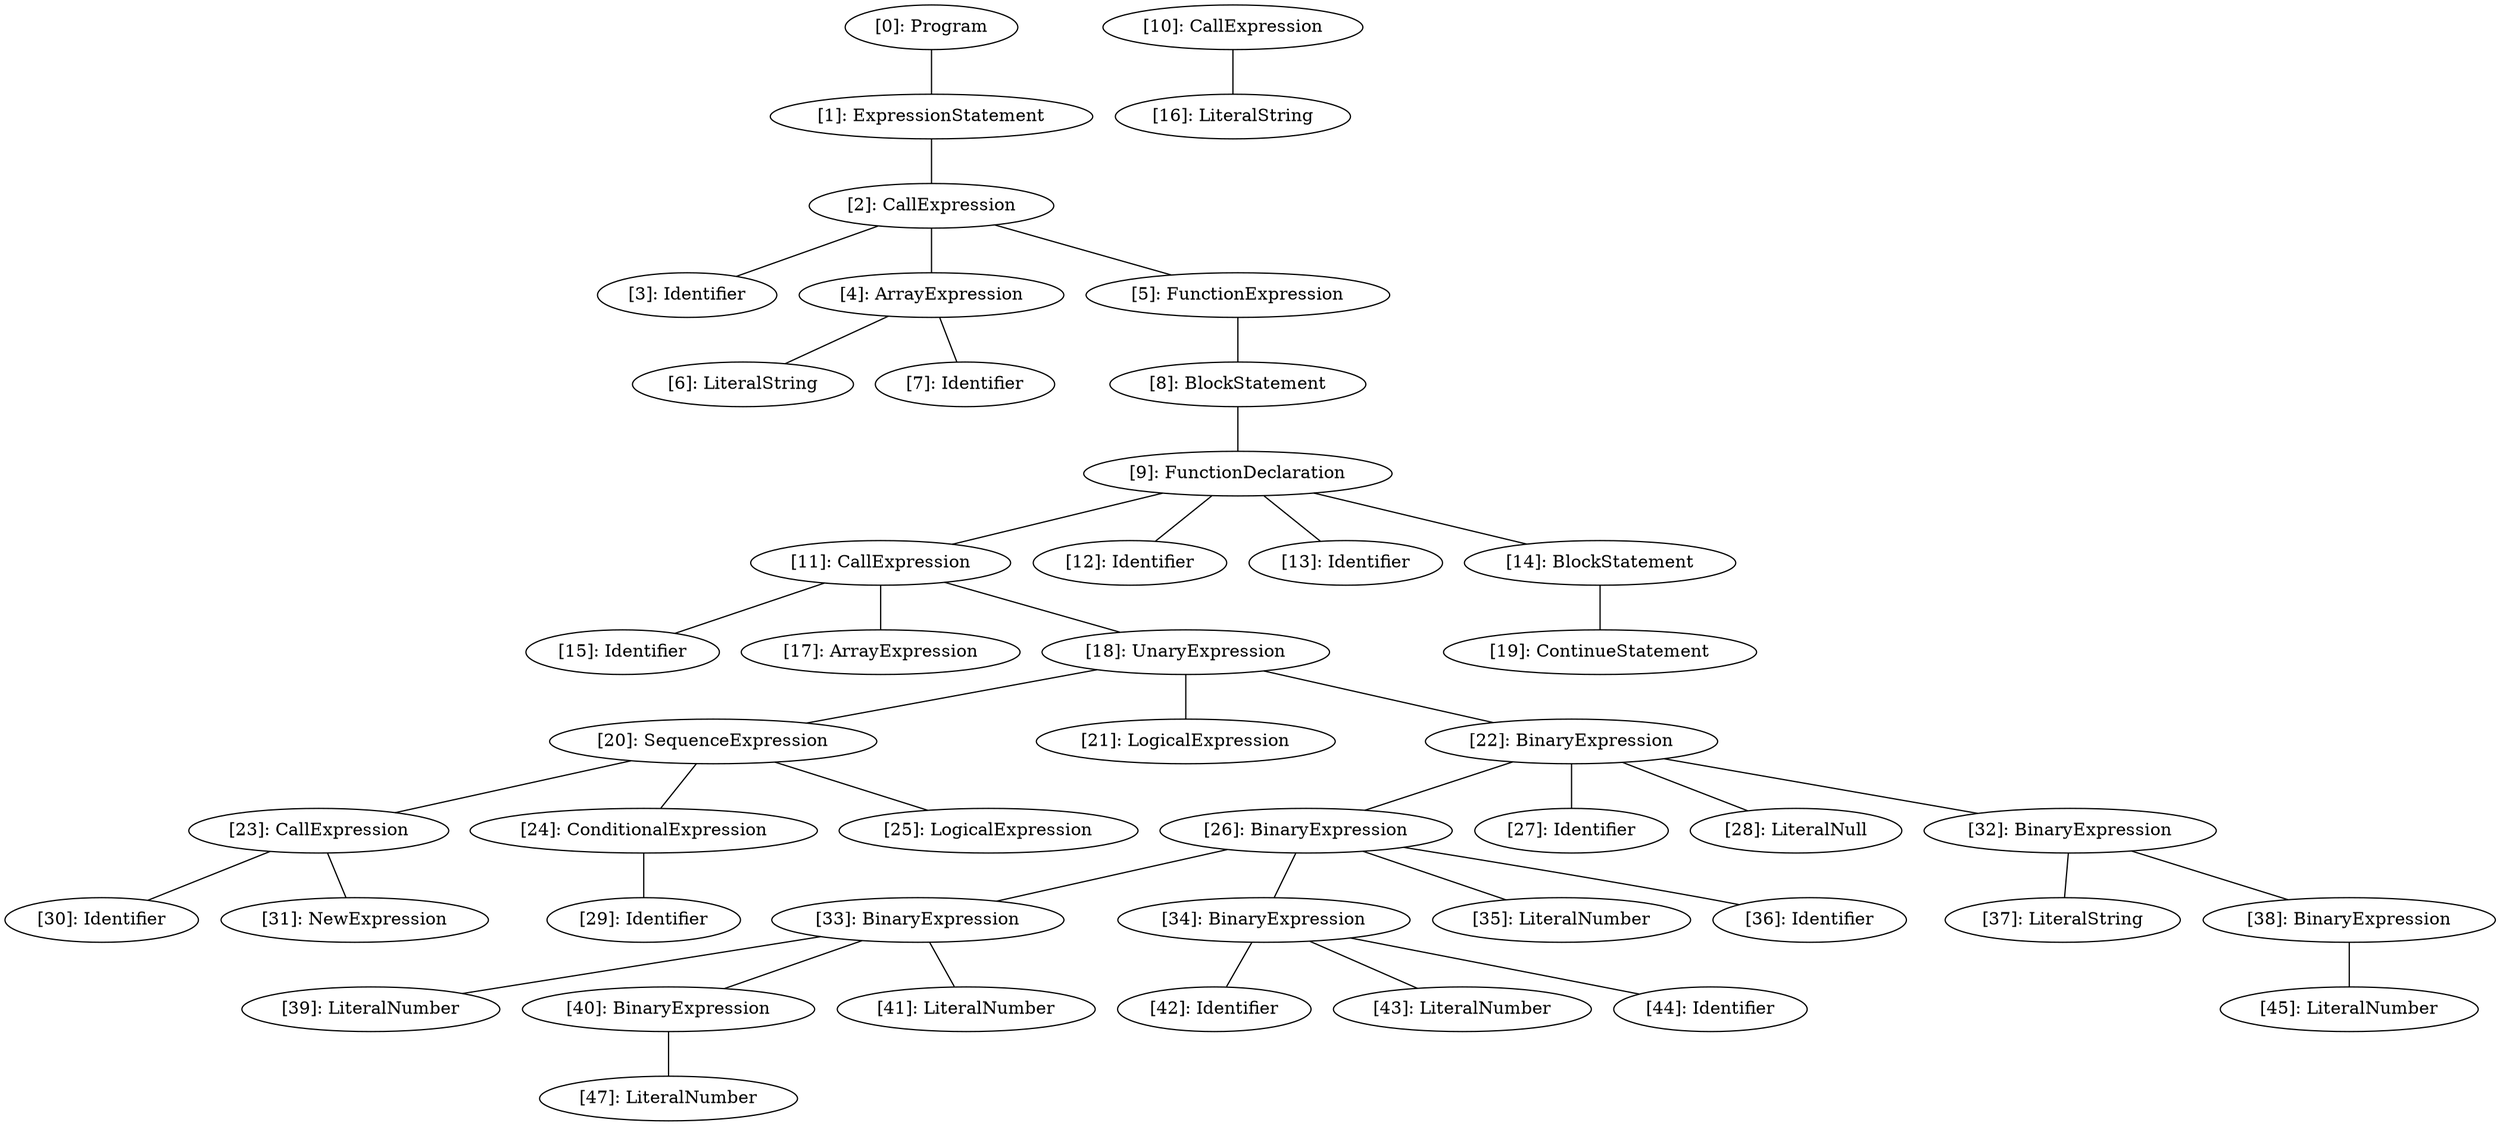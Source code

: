 // Result
graph {
	0 [label="[0]: Program"]
	1 [label="[1]: ExpressionStatement"]
	2 [label="[2]: CallExpression"]
	3 [label="[3]: Identifier"]
	4 [label="[4]: ArrayExpression"]
	5 [label="[5]: FunctionExpression"]
	6 [label="[6]: LiteralString"]
	7 [label="[7]: Identifier"]
	8 [label="[8]: BlockStatement"]
	9 [label="[9]: FunctionDeclaration"]
	10 [label="[10]: CallExpression"]
	11 [label="[11]: CallExpression"]
	12 [label="[12]: Identifier"]
	13 [label="[13]: Identifier"]
	14 [label="[14]: BlockStatement"]
	15 [label="[15]: Identifier"]
	16 [label="[16]: LiteralString"]
	17 [label="[17]: ArrayExpression"]
	18 [label="[18]: UnaryExpression"]
	19 [label="[19]: ContinueStatement"]
	20 [label="[20]: SequenceExpression"]
	21 [label="[21]: LogicalExpression"]
	22 [label="[22]: BinaryExpression"]
	23 [label="[23]: CallExpression"]
	24 [label="[24]: ConditionalExpression"]
	25 [label="[25]: LogicalExpression"]
	26 [label="[26]: BinaryExpression"]
	27 [label="[27]: Identifier"]
	28 [label="[28]: LiteralNull"]
	29 [label="[29]: Identifier"]
	30 [label="[30]: Identifier"]
	31 [label="[31]: NewExpression"]
	32 [label="[32]: BinaryExpression"]
	33 [label="[33]: BinaryExpression"]
	34 [label="[34]: BinaryExpression"]
	35 [label="[35]: LiteralNumber"]
	36 [label="[36]: Identifier"]
	37 [label="[37]: LiteralString"]
	38 [label="[38]: BinaryExpression"]
	39 [label="[39]: LiteralNumber"]
	40 [label="[40]: BinaryExpression"]
	41 [label="[41]: LiteralNumber"]
	42 [label="[42]: Identifier"]
	43 [label="[43]: LiteralNumber"]
	44 [label="[44]: Identifier"]
	45 [label="[45]: LiteralNumber"]
	47 [label="[47]: LiteralNumber"]
	0 -- 1
	1 -- 2
	2 -- 3
	2 -- 4
	2 -- 5
	4 -- 6
	4 -- 7
	5 -- 8
	8 -- 9
	9 -- 11
	9 -- 12
	9 -- 13
	9 -- 14
	10 -- 16
	11 -- 15
	11 -- 17
	11 -- 18
	14 -- 19
	18 -- 20
	18 -- 21
	18 -- 22
	20 -- 23
	20 -- 24
	20 -- 25
	22 -- 26
	22 -- 27
	22 -- 28
	22 -- 32
	23 -- 30
	23 -- 31
	24 -- 29
	26 -- 33
	26 -- 34
	26 -- 35
	26 -- 36
	32 -- 37
	32 -- 38
	33 -- 39
	33 -- 40
	33 -- 41
	34 -- 42
	34 -- 43
	34 -- 44
	38 -- 45
	40 -- 47
}
